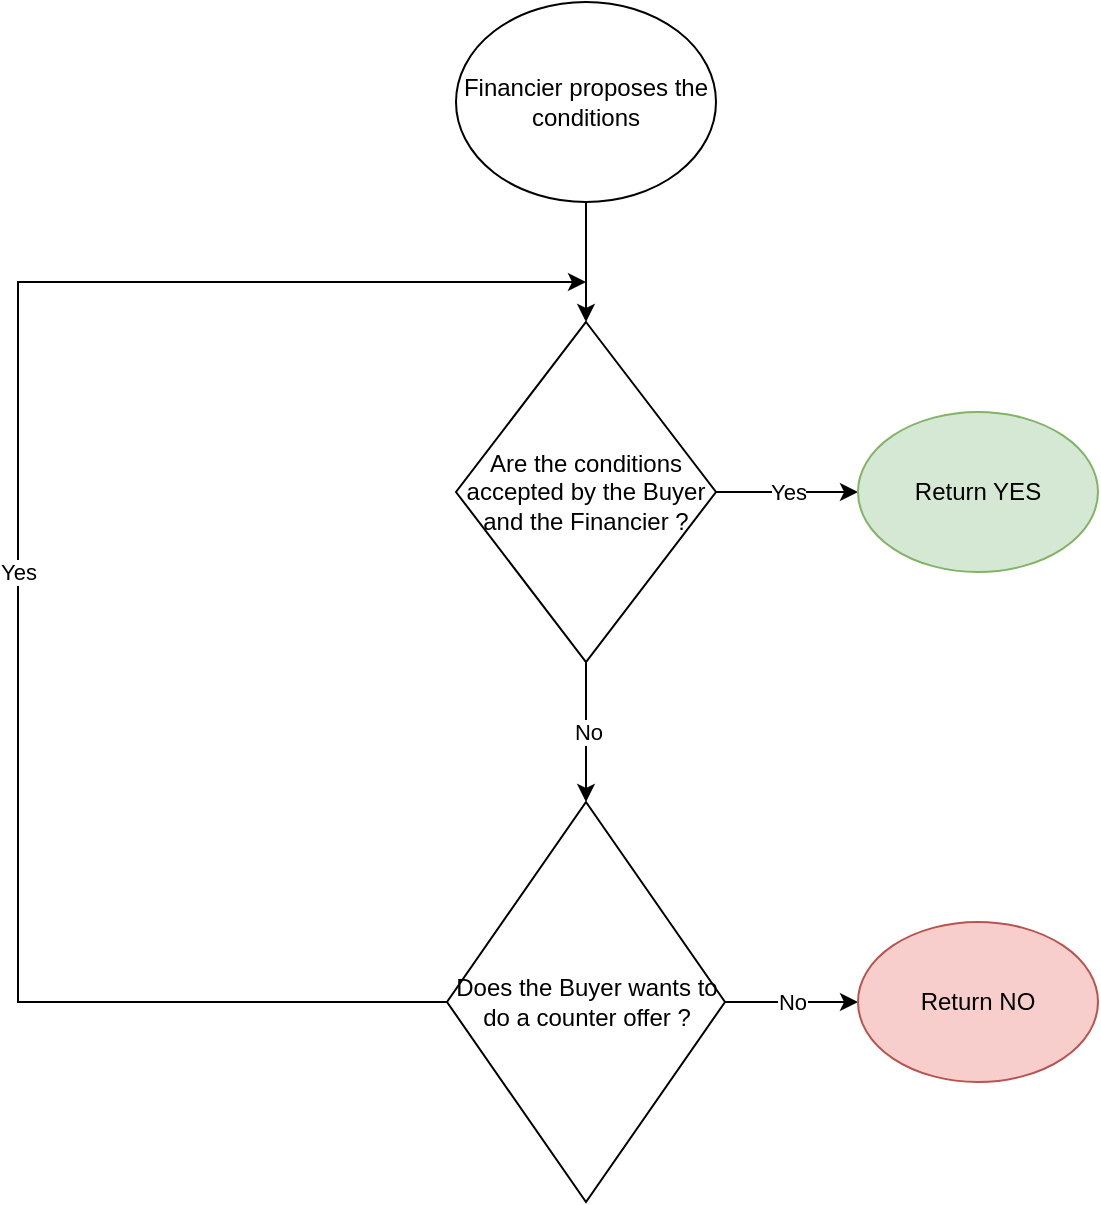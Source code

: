 <mxfile version="20.8.5" type="device"><diagram id="C5RBs43oDa-KdzZeNtuy" name="Page-1"><mxGraphModel dx="1434" dy="756" grid="1" gridSize="10" guides="1" tooltips="1" connect="1" arrows="1" fold="1" page="1" pageScale="1" pageWidth="827" pageHeight="1169" math="0" shadow="0"><root><mxCell id="WIyWlLk6GJQsqaUBKTNV-0"/><mxCell id="WIyWlLk6GJQsqaUBKTNV-1" parent="WIyWlLk6GJQsqaUBKTNV-0"/><mxCell id="FZDQBrmde8yh4d4iXvVt-3" style="edgeStyle=orthogonalEdgeStyle;rounded=0;orthogonalLoop=1;jettySize=auto;html=1;entryX=0.5;entryY=0;entryDx=0;entryDy=0;" edge="1" parent="WIyWlLk6GJQsqaUBKTNV-1" source="FZDQBrmde8yh4d4iXvVt-0" target="FZDQBrmde8yh4d4iXvVt-2"><mxGeometry relative="1" as="geometry"/></mxCell><mxCell id="FZDQBrmde8yh4d4iXvVt-0" value="Financier proposes the conditions" style="ellipse;whiteSpace=wrap;html=1;" vertex="1" parent="WIyWlLk6GJQsqaUBKTNV-1"><mxGeometry x="349" y="140" width="130" height="100" as="geometry"/></mxCell><mxCell id="FZDQBrmde8yh4d4iXvVt-4" value="Yes" style="edgeStyle=orthogonalEdgeStyle;rounded=0;orthogonalLoop=1;jettySize=auto;html=1;" edge="1" parent="WIyWlLk6GJQsqaUBKTNV-1" source="FZDQBrmde8yh4d4iXvVt-2" target="FZDQBrmde8yh4d4iXvVt-5"><mxGeometry relative="1" as="geometry"><mxPoint x="560" y="385" as="targetPoint"/></mxGeometry></mxCell><mxCell id="FZDQBrmde8yh4d4iXvVt-6" value="No" style="edgeStyle=orthogonalEdgeStyle;rounded=0;orthogonalLoop=1;jettySize=auto;html=1;" edge="1" parent="WIyWlLk6GJQsqaUBKTNV-1" source="FZDQBrmde8yh4d4iXvVt-2"><mxGeometry relative="1" as="geometry"><mxPoint x="414" y="540" as="targetPoint"/></mxGeometry></mxCell><mxCell id="FZDQBrmde8yh4d4iXvVt-2" value="Are the conditions accepted by the Buyer and the Financier ?" style="rhombus;whiteSpace=wrap;html=1;" vertex="1" parent="WIyWlLk6GJQsqaUBKTNV-1"><mxGeometry x="349" y="300" width="130" height="170" as="geometry"/></mxCell><mxCell id="FZDQBrmde8yh4d4iXvVt-5" value="Return YES" style="ellipse;whiteSpace=wrap;html=1;fillColor=#d5e8d4;strokeColor=#82b366;" vertex="1" parent="WIyWlLk6GJQsqaUBKTNV-1"><mxGeometry x="550" y="345" width="120" height="80" as="geometry"/></mxCell><mxCell id="FZDQBrmde8yh4d4iXvVt-10" value="No" style="edgeStyle=orthogonalEdgeStyle;rounded=0;orthogonalLoop=1;jettySize=auto;html=1;exitX=1;exitY=0.5;exitDx=0;exitDy=0;" edge="1" parent="WIyWlLk6GJQsqaUBKTNV-1" source="FZDQBrmde8yh4d4iXvVt-7"><mxGeometry relative="1" as="geometry"><mxPoint x="550" y="640" as="targetPoint"/></mxGeometry></mxCell><mxCell id="FZDQBrmde8yh4d4iXvVt-12" value="Yes" style="edgeStyle=orthogonalEdgeStyle;rounded=0;orthogonalLoop=1;jettySize=auto;html=1;" edge="1" parent="WIyWlLk6GJQsqaUBKTNV-1" source="FZDQBrmde8yh4d4iXvVt-7"><mxGeometry relative="1" as="geometry"><mxPoint x="414" y="280" as="targetPoint"/><Array as="points"><mxPoint x="130" y="640"/><mxPoint x="130" y="280"/></Array></mxGeometry></mxCell><mxCell id="FZDQBrmde8yh4d4iXvVt-7" value="Does the Buyer wants to do a counter offer ?" style="rhombus;whiteSpace=wrap;html=1;" vertex="1" parent="WIyWlLk6GJQsqaUBKTNV-1"><mxGeometry x="344.5" y="540" width="139" height="200" as="geometry"/></mxCell><mxCell id="FZDQBrmde8yh4d4iXvVt-11" value="Return NO" style="ellipse;whiteSpace=wrap;html=1;fillColor=#f8cecc;strokeColor=#b85450;" vertex="1" parent="WIyWlLk6GJQsqaUBKTNV-1"><mxGeometry x="550" y="600" width="120" height="80" as="geometry"/></mxCell></root></mxGraphModel></diagram></mxfile>